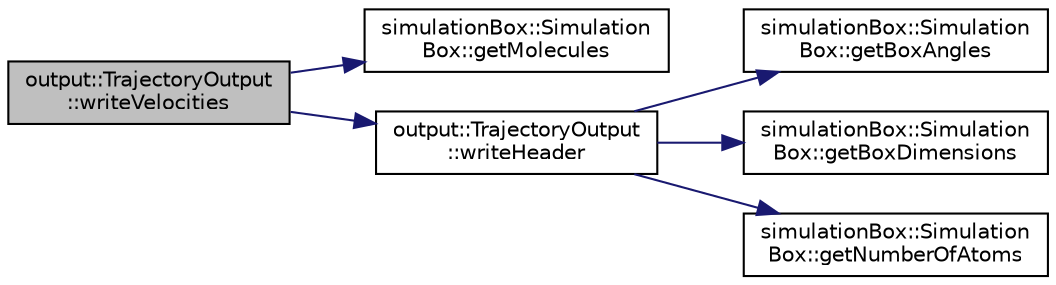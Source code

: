 digraph "output::TrajectoryOutput::writeVelocities"
{
 // LATEX_PDF_SIZE
  edge [fontname="Helvetica",fontsize="10",labelfontname="Helvetica",labelfontsize="10"];
  node [fontname="Helvetica",fontsize="10",shape=record];
  rankdir="LR";
  Node1 [label="output::TrajectoryOutput\l::writeVelocities",height=0.2,width=0.4,color="black", fillcolor="grey75", style="filled", fontcolor="black",tooltip="Write velocities file."];
  Node1 -> Node2 [color="midnightblue",fontsize="10",style="solid",fontname="Helvetica"];
  Node2 [label="simulationBox::Simulation\lBox::getMolecules",height=0.2,width=0.4,color="black", fillcolor="white", style="filled",URL="$classsimulationBox_1_1SimulationBox.html#a0b92c377f319701c1c1afa4408ac59c8",tooltip=" "];
  Node1 -> Node3 [color="midnightblue",fontsize="10",style="solid",fontname="Helvetica"];
  Node3 [label="output::TrajectoryOutput\l::writeHeader",height=0.2,width=0.4,color="black", fillcolor="white", style="filled",URL="$classoutput_1_1TrajectoryOutput.html#a927e0f3d1a379fd8f36452e41646ea70",tooltip="Write the header of a trajectory files."];
  Node3 -> Node4 [color="midnightblue",fontsize="10",style="solid",fontname="Helvetica"];
  Node4 [label="simulationBox::Simulation\lBox::getBoxAngles",height=0.2,width=0.4,color="black", fillcolor="white", style="filled",URL="$classsimulationBox_1_1SimulationBox.html#a2e5c680e4aff88d0364f2762fefbac05",tooltip=" "];
  Node3 -> Node5 [color="midnightblue",fontsize="10",style="solid",fontname="Helvetica"];
  Node5 [label="simulationBox::Simulation\lBox::getBoxDimensions",height=0.2,width=0.4,color="black", fillcolor="white", style="filled",URL="$classsimulationBox_1_1SimulationBox.html#a54060084fb172e0111befd5c371ff896",tooltip=" "];
  Node3 -> Node6 [color="midnightblue",fontsize="10",style="solid",fontname="Helvetica"];
  Node6 [label="simulationBox::Simulation\lBox::getNumberOfAtoms",height=0.2,width=0.4,color="black", fillcolor="white", style="filled",URL="$classsimulationBox_1_1SimulationBox.html#ae74d8f122b61d9ea6f6209cd24109d3d",tooltip=" "];
}
